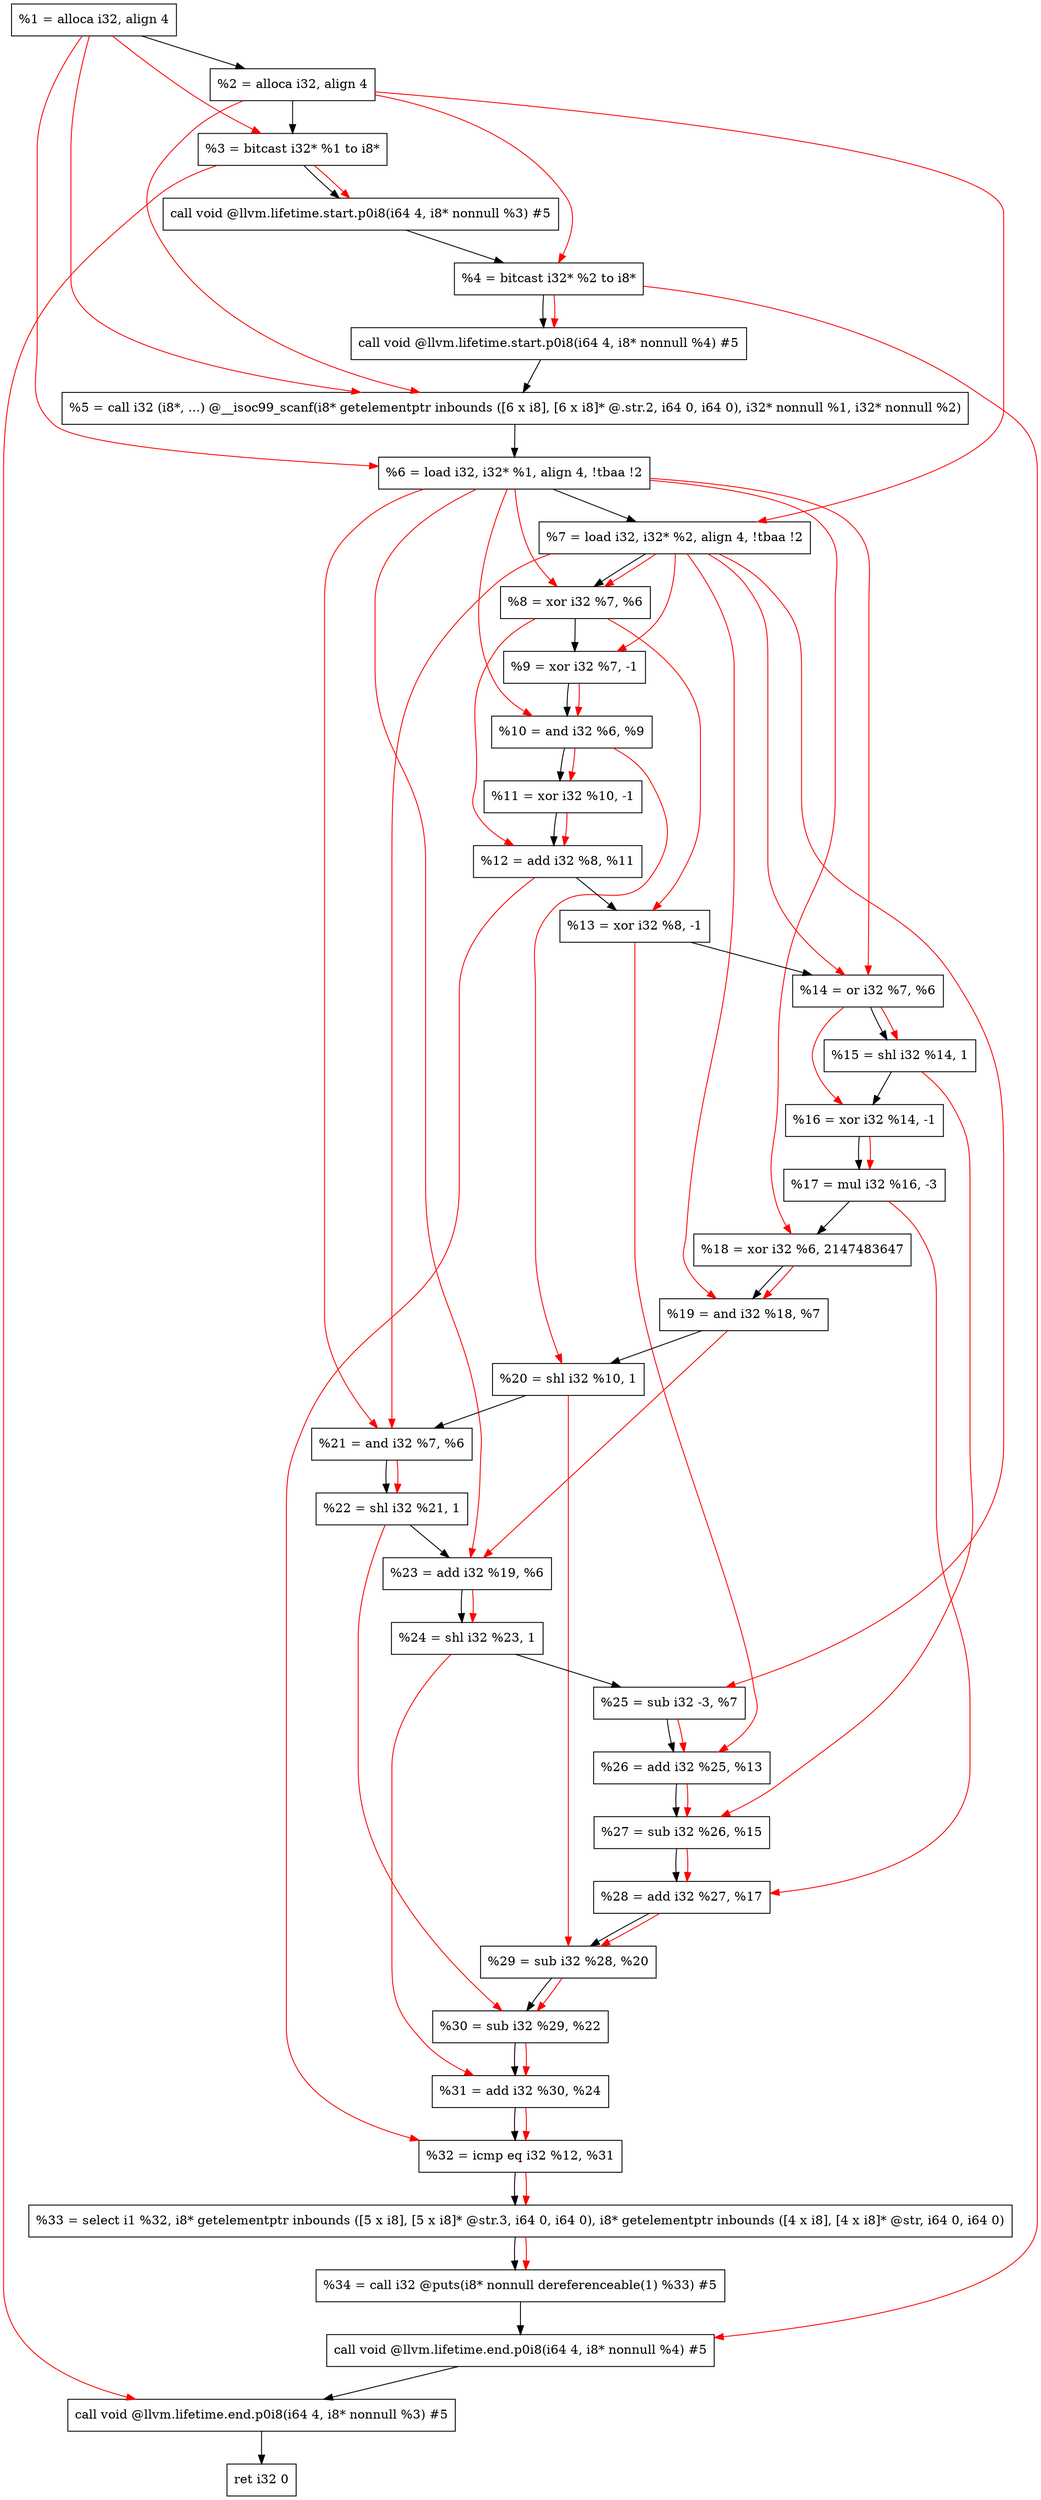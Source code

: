 digraph "DFG for'main' function" {
	Node0x1342da8[shape=record, label="  %1 = alloca i32, align 4"];
	Node0x1342e28[shape=record, label="  %2 = alloca i32, align 4"];
	Node0x1342eb8[shape=record, label="  %3 = bitcast i32* %1 to i8*"];
	Node0x1343318[shape=record, label="  call void @llvm.lifetime.start.p0i8(i64 4, i8* nonnull %3) #5"];
	Node0x13433f8[shape=record, label="  %4 = bitcast i32* %2 to i8*"];
	Node0x1343518[shape=record, label="  call void @llvm.lifetime.start.p0i8(i64 4, i8* nonnull %4) #5"];
	Node0x1343750[shape=record, label="  %5 = call i32 (i8*, ...) @__isoc99_scanf(i8* getelementptr inbounds ([6 x i8], [6 x i8]* @.str.2, i64 0, i64 0), i32* nonnull %1, i32* nonnull %2)"];
	Node0x1343808[shape=record, label="  %6 = load i32, i32* %1, align 4, !tbaa !2"];
	Node0x1344778[shape=record, label="  %7 = load i32, i32* %2, align 4, !tbaa !2"];
	Node0x1344e00[shape=record, label="  %8 = xor i32 %7, %6"];
	Node0x1344e70[shape=record, label="  %9 = xor i32 %7, -1"];
	Node0x1344ee0[shape=record, label="  %10 = and i32 %6, %9"];
	Node0x1344f50[shape=record, label="  %11 = xor i32 %10, -1"];
	Node0x1344fc0[shape=record, label="  %12 = add i32 %8, %11"];
	Node0x1345030[shape=record, label="  %13 = xor i32 %8, -1"];
	Node0x13450a0[shape=record, label="  %14 = or i32 %7, %6"];
	Node0x1345110[shape=record, label="  %15 = shl i32 %14, 1"];
	Node0x1345180[shape=record, label="  %16 = xor i32 %14, -1"];
	Node0x13451f0[shape=record, label="  %17 = mul i32 %16, -3"];
	Node0x1345260[shape=record, label="  %18 = xor i32 %6, 2147483647"];
	Node0x13452d0[shape=record, label="  %19 = and i32 %18, %7"];
	Node0x1345340[shape=record, label="  %20 = shl i32 %10, 1"];
	Node0x13453b0[shape=record, label="  %21 = and i32 %7, %6"];
	Node0x1345420[shape=record, label="  %22 = shl i32 %21, 1"];
	Node0x1345490[shape=record, label="  %23 = add i32 %19, %6"];
	Node0x1345500[shape=record, label="  %24 = shl i32 %23, 1"];
	Node0x1345570[shape=record, label="  %25 = sub i32 -3, %7"];
	Node0x13455e0[shape=record, label="  %26 = add i32 %25, %13"];
	Node0x1345650[shape=record, label="  %27 = sub i32 %26, %15"];
	Node0x13456c0[shape=record, label="  %28 = add i32 %27, %17"];
	Node0x1345730[shape=record, label="  %29 = sub i32 %28, %20"];
	Node0x13457a0[shape=record, label="  %30 = sub i32 %29, %22"];
	Node0x1345810[shape=record, label="  %31 = add i32 %30, %24"];
	Node0x1345880[shape=record, label="  %32 = icmp eq i32 %12, %31"];
	Node0x12e39d8[shape=record, label="  %33 = select i1 %32, i8* getelementptr inbounds ([5 x i8], [5 x i8]* @str.3, i64 0, i64 0), i8* getelementptr inbounds ([4 x i8], [4 x i8]* @str, i64 0, i64 0)"];
	Node0x1345b20[shape=record, label="  %34 = call i32 @puts(i8* nonnull dereferenceable(1) %33) #5"];
	Node0x1345d78[shape=record, label="  call void @llvm.lifetime.end.p0i8(i64 4, i8* nonnull %4) #5"];
	Node0x1345ed8[shape=record, label="  call void @llvm.lifetime.end.p0i8(i64 4, i8* nonnull %3) #5"];
	Node0x1345f98[shape=record, label="  ret i32 0"];
	Node0x1342da8 -> Node0x1342e28;
	Node0x1342e28 -> Node0x1342eb8;
	Node0x1342eb8 -> Node0x1343318;
	Node0x1343318 -> Node0x13433f8;
	Node0x13433f8 -> Node0x1343518;
	Node0x1343518 -> Node0x1343750;
	Node0x1343750 -> Node0x1343808;
	Node0x1343808 -> Node0x1344778;
	Node0x1344778 -> Node0x1344e00;
	Node0x1344e00 -> Node0x1344e70;
	Node0x1344e70 -> Node0x1344ee0;
	Node0x1344ee0 -> Node0x1344f50;
	Node0x1344f50 -> Node0x1344fc0;
	Node0x1344fc0 -> Node0x1345030;
	Node0x1345030 -> Node0x13450a0;
	Node0x13450a0 -> Node0x1345110;
	Node0x1345110 -> Node0x1345180;
	Node0x1345180 -> Node0x13451f0;
	Node0x13451f0 -> Node0x1345260;
	Node0x1345260 -> Node0x13452d0;
	Node0x13452d0 -> Node0x1345340;
	Node0x1345340 -> Node0x13453b0;
	Node0x13453b0 -> Node0x1345420;
	Node0x1345420 -> Node0x1345490;
	Node0x1345490 -> Node0x1345500;
	Node0x1345500 -> Node0x1345570;
	Node0x1345570 -> Node0x13455e0;
	Node0x13455e0 -> Node0x1345650;
	Node0x1345650 -> Node0x13456c0;
	Node0x13456c0 -> Node0x1345730;
	Node0x1345730 -> Node0x13457a0;
	Node0x13457a0 -> Node0x1345810;
	Node0x1345810 -> Node0x1345880;
	Node0x1345880 -> Node0x12e39d8;
	Node0x12e39d8 -> Node0x1345b20;
	Node0x1345b20 -> Node0x1345d78;
	Node0x1345d78 -> Node0x1345ed8;
	Node0x1345ed8 -> Node0x1345f98;
edge [color=red]
	Node0x1342da8 -> Node0x1342eb8;
	Node0x1342eb8 -> Node0x1343318;
	Node0x1342e28 -> Node0x13433f8;
	Node0x13433f8 -> Node0x1343518;
	Node0x1342da8 -> Node0x1343750;
	Node0x1342e28 -> Node0x1343750;
	Node0x1342da8 -> Node0x1343808;
	Node0x1342e28 -> Node0x1344778;
	Node0x1344778 -> Node0x1344e00;
	Node0x1343808 -> Node0x1344e00;
	Node0x1344778 -> Node0x1344e70;
	Node0x1343808 -> Node0x1344ee0;
	Node0x1344e70 -> Node0x1344ee0;
	Node0x1344ee0 -> Node0x1344f50;
	Node0x1344e00 -> Node0x1344fc0;
	Node0x1344f50 -> Node0x1344fc0;
	Node0x1344e00 -> Node0x1345030;
	Node0x1344778 -> Node0x13450a0;
	Node0x1343808 -> Node0x13450a0;
	Node0x13450a0 -> Node0x1345110;
	Node0x13450a0 -> Node0x1345180;
	Node0x1345180 -> Node0x13451f0;
	Node0x1343808 -> Node0x1345260;
	Node0x1345260 -> Node0x13452d0;
	Node0x1344778 -> Node0x13452d0;
	Node0x1344ee0 -> Node0x1345340;
	Node0x1344778 -> Node0x13453b0;
	Node0x1343808 -> Node0x13453b0;
	Node0x13453b0 -> Node0x1345420;
	Node0x13452d0 -> Node0x1345490;
	Node0x1343808 -> Node0x1345490;
	Node0x1345490 -> Node0x1345500;
	Node0x1344778 -> Node0x1345570;
	Node0x1345570 -> Node0x13455e0;
	Node0x1345030 -> Node0x13455e0;
	Node0x13455e0 -> Node0x1345650;
	Node0x1345110 -> Node0x1345650;
	Node0x1345650 -> Node0x13456c0;
	Node0x13451f0 -> Node0x13456c0;
	Node0x13456c0 -> Node0x1345730;
	Node0x1345340 -> Node0x1345730;
	Node0x1345730 -> Node0x13457a0;
	Node0x1345420 -> Node0x13457a0;
	Node0x13457a0 -> Node0x1345810;
	Node0x1345500 -> Node0x1345810;
	Node0x1344fc0 -> Node0x1345880;
	Node0x1345810 -> Node0x1345880;
	Node0x1345880 -> Node0x12e39d8;
	Node0x12e39d8 -> Node0x1345b20;
	Node0x13433f8 -> Node0x1345d78;
	Node0x1342eb8 -> Node0x1345ed8;
}
